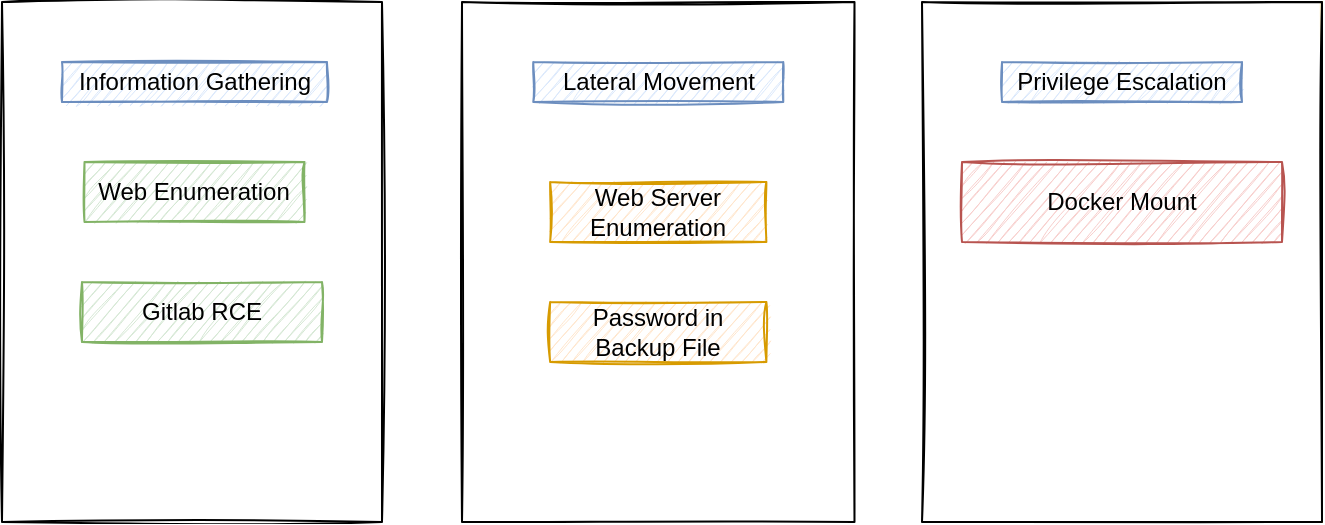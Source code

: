 <mxfile version="14.6.9" type="device"><diagram id="VQJLcb03J9cc_0RmlfgN" name="Page-1"><mxGraphModel dx="1422" dy="800" grid="1" gridSize="10" guides="1" tooltips="1" connect="1" arrows="1" fold="1" page="1" pageScale="1" pageWidth="850" pageHeight="1100" math="0" shadow="0"><root><mxCell id="0"/><mxCell id="1" parent="0"/><mxCell id="QHVISMD7rNsRDA-Nq2bj-33" value="" style="group;fillColor=#fff2cc;strokeColor=#d6b656;container=0;" parent="1" vertex="1" connectable="0"><mxGeometry x="570" y="40" width="200" height="260" as="geometry"/></mxCell><mxCell id="QHVISMD7rNsRDA-Nq2bj-26" value="" style="rounded=0;whiteSpace=wrap;html=1;sketch=1;strokeColor=#000000;" parent="1" vertex="1"><mxGeometry x="570" y="40" width="200" height="260" as="geometry"/></mxCell><mxCell id="QHVISMD7rNsRDA-Nq2bj-17" value="Privilege Escalation" style="text;html=1;fillColor=#dae8fc;align=center;verticalAlign=middle;whiteSpace=wrap;rounded=0;sketch=1;strokeColor=#6c8ebf;" parent="1" vertex="1"><mxGeometry x="610" y="70" width="120" height="20" as="geometry"/></mxCell><mxCell id="QHVISMD7rNsRDA-Nq2bj-21" value="Docker Mount" style="text;html=1;fillColor=#f8cecc;align=center;verticalAlign=middle;whiteSpace=wrap;rounded=0;sketch=1;strokeColor=#b85450;" parent="1" vertex="1"><mxGeometry x="590" y="120" width="160" height="40" as="geometry"/></mxCell><mxCell id="QHVISMD7rNsRDA-Nq2bj-32" value="" style="group" parent="1" vertex="1" connectable="0"><mxGeometry x="340" y="40" width="196.25" height="260" as="geometry"/></mxCell><mxCell id="QHVISMD7rNsRDA-Nq2bj-25" value="" style="rounded=0;whiteSpace=wrap;html=1;sketch=1;strokeColor=#000000;" parent="QHVISMD7rNsRDA-Nq2bj-32" vertex="1"><mxGeometry width="196.25" height="260" as="geometry"/></mxCell><mxCell id="QHVISMD7rNsRDA-Nq2bj-16" value="Lateral Movement" style="text;html=1;fillColor=#dae8fc;align=center;verticalAlign=middle;whiteSpace=wrap;rounded=0;sketch=1;strokeColor=#6c8ebf;" parent="QHVISMD7rNsRDA-Nq2bj-32" vertex="1"><mxGeometry x="35.63" y="30" width="125" height="20" as="geometry"/></mxCell><mxCell id="QHVISMD7rNsRDA-Nq2bj-19" value="Web Server Enumeration" style="text;html=1;fillColor=#ffe6cc;align=center;verticalAlign=middle;whiteSpace=wrap;rounded=0;sketch=1;strokeColor=#d79b00;" parent="QHVISMD7rNsRDA-Nq2bj-32" vertex="1"><mxGeometry x="44.07" y="90" width="108.12" height="30" as="geometry"/></mxCell><mxCell id="nMr745HINaOSmwDOfPV7-1" value="Password in Backup File" style="text;html=1;fillColor=#ffe6cc;align=center;verticalAlign=middle;whiteSpace=wrap;rounded=0;sketch=1;strokeColor=#d79b00;" parent="QHVISMD7rNsRDA-Nq2bj-32" vertex="1"><mxGeometry x="44.07" y="150" width="108.12" height="30" as="geometry"/></mxCell><mxCell id="QHVISMD7rNsRDA-Nq2bj-24" value="" style="rounded=0;whiteSpace=wrap;html=1;sketch=1;strokeColor=#000000;" parent="1" vertex="1"><mxGeometry x="110" y="40" width="190" height="260" as="geometry"/></mxCell><mxCell id="QHVISMD7rNsRDA-Nq2bj-8" value="Web Enumeration" style="text;html=1;fillColor=#d5e8d4;align=center;verticalAlign=middle;whiteSpace=wrap;rounded=0;sketch=1;strokeColor=#82b366;" parent="1" vertex="1"><mxGeometry x="151.25" y="120" width="110" height="30" as="geometry"/></mxCell><mxCell id="QHVISMD7rNsRDA-Nq2bj-9" value="Gitlab RCE" style="text;html=1;fillColor=#d5e8d4;align=center;verticalAlign=middle;whiteSpace=wrap;rounded=0;sketch=1;strokeColor=#82b366;" parent="1" vertex="1"><mxGeometry x="150" y="180" width="120" height="30" as="geometry"/></mxCell><mxCell id="QHVISMD7rNsRDA-Nq2bj-10" style="edgeStyle=orthogonalEdgeStyle;rounded=0;orthogonalLoop=1;jettySize=auto;html=1;exitX=0.5;exitY=1;exitDx=0;exitDy=0;" parent="1" source="QHVISMD7rNsRDA-Nq2bj-8" target="QHVISMD7rNsRDA-Nq2bj-8" edge="1"><mxGeometry relative="1" as="geometry"/></mxCell><mxCell id="QHVISMD7rNsRDA-Nq2bj-15" value="Information Gathering" style="text;html=1;fillColor=#dae8fc;align=center;verticalAlign=middle;whiteSpace=wrap;rounded=0;sketch=1;strokeColor=#6c8ebf;" parent="1" vertex="1"><mxGeometry x="140" y="70" width="132.5" height="20" as="geometry"/></mxCell></root></mxGraphModel></diagram></mxfile>